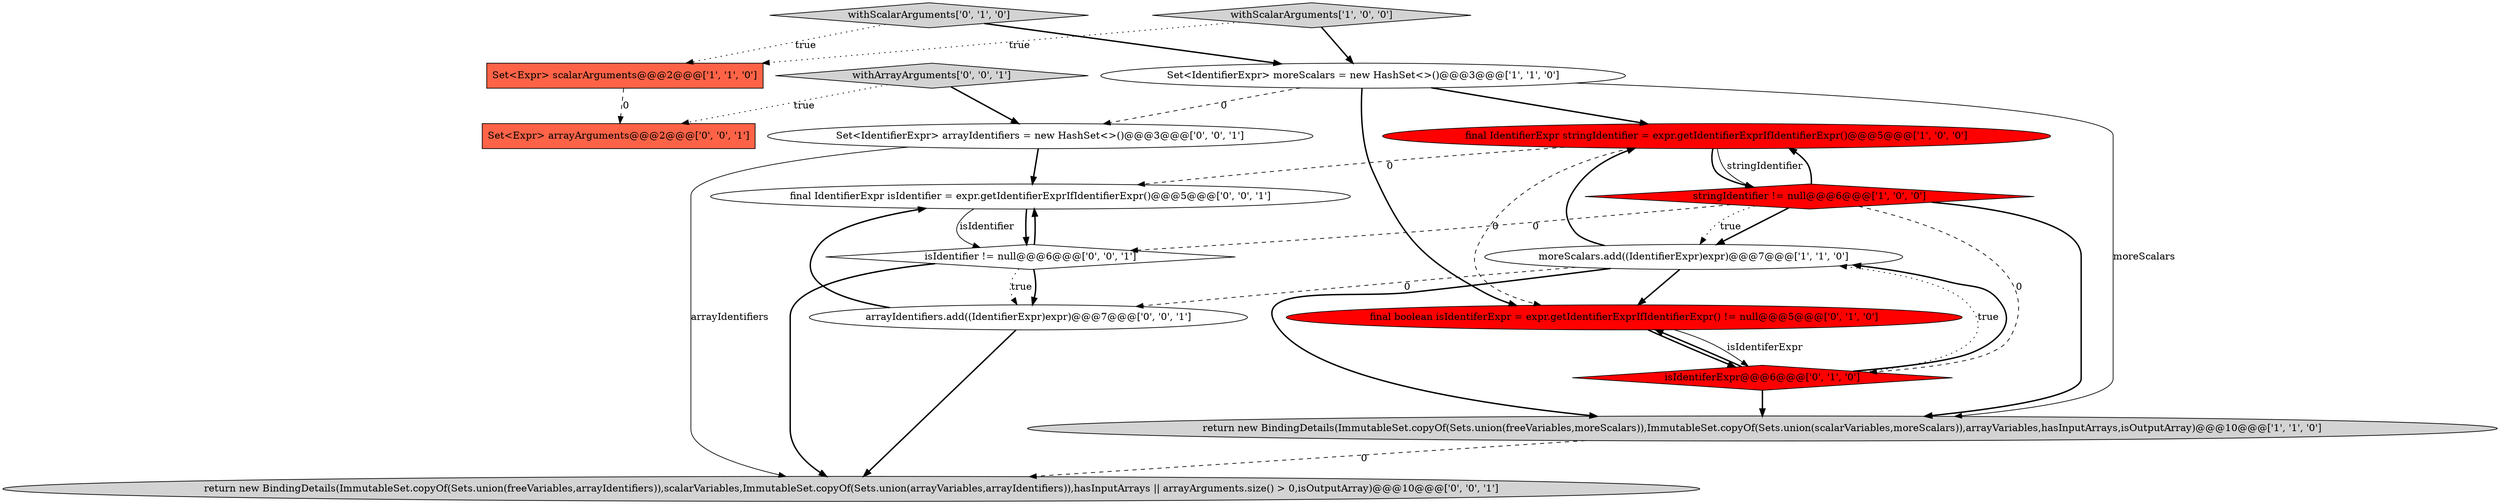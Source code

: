 digraph {
10 [style = filled, label = "withArrayArguments['0', '0', '1']", fillcolor = lightgray, shape = diamond image = "AAA0AAABBB3BBB"];
2 [style = filled, label = "return new BindingDetails(ImmutableSet.copyOf(Sets.union(freeVariables,moreScalars)),ImmutableSet.copyOf(Sets.union(scalarVariables,moreScalars)),arrayVariables,hasInputArrays,isOutputArray)@@@10@@@['1', '1', '0']", fillcolor = lightgray, shape = ellipse image = "AAA0AAABBB1BBB"];
0 [style = filled, label = "stringIdentifier != null@@@6@@@['1', '0', '0']", fillcolor = red, shape = diamond image = "AAA1AAABBB1BBB"];
8 [style = filled, label = "withScalarArguments['0', '1', '0']", fillcolor = lightgray, shape = diamond image = "AAA0AAABBB2BBB"];
6 [style = filled, label = "moreScalars.add((IdentifierExpr)expr)@@@7@@@['1', '1', '0']", fillcolor = white, shape = ellipse image = "AAA0AAABBB1BBB"];
15 [style = filled, label = "isIdentifier != null@@@6@@@['0', '0', '1']", fillcolor = white, shape = diamond image = "AAA0AAABBB3BBB"];
3 [style = filled, label = "final IdentifierExpr stringIdentifier = expr.getIdentifierExprIfIdentifierExpr()@@@5@@@['1', '0', '0']", fillcolor = red, shape = ellipse image = "AAA1AAABBB1BBB"];
4 [style = filled, label = "Set<IdentifierExpr> moreScalars = new HashSet<>()@@@3@@@['1', '1', '0']", fillcolor = white, shape = ellipse image = "AAA0AAABBB1BBB"];
11 [style = filled, label = "return new BindingDetails(ImmutableSet.copyOf(Sets.union(freeVariables,arrayIdentifiers)),scalarVariables,ImmutableSet.copyOf(Sets.union(arrayVariables,arrayIdentifiers)),hasInputArrays || arrayArguments.size() > 0,isOutputArray)@@@10@@@['0', '0', '1']", fillcolor = lightgray, shape = ellipse image = "AAA0AAABBB3BBB"];
16 [style = filled, label = "Set<Expr> arrayArguments@@@2@@@['0', '0', '1']", fillcolor = tomato, shape = box image = "AAA0AAABBB3BBB"];
5 [style = filled, label = "withScalarArguments['1', '0', '0']", fillcolor = lightgray, shape = diamond image = "AAA0AAABBB1BBB"];
7 [style = filled, label = "isIdentiferExpr@@@6@@@['0', '1', '0']", fillcolor = red, shape = diamond image = "AAA1AAABBB2BBB"];
12 [style = filled, label = "Set<IdentifierExpr> arrayIdentifiers = new HashSet<>()@@@3@@@['0', '0', '1']", fillcolor = white, shape = ellipse image = "AAA0AAABBB3BBB"];
1 [style = filled, label = "Set<Expr> scalarArguments@@@2@@@['1', '1', '0']", fillcolor = tomato, shape = box image = "AAA0AAABBB1BBB"];
14 [style = filled, label = "final IdentifierExpr isIdentifier = expr.getIdentifierExprIfIdentifierExpr()@@@5@@@['0', '0', '1']", fillcolor = white, shape = ellipse image = "AAA0AAABBB3BBB"];
9 [style = filled, label = "final boolean isIdentiferExpr = expr.getIdentifierExprIfIdentifierExpr() != null@@@5@@@['0', '1', '0']", fillcolor = red, shape = ellipse image = "AAA1AAABBB2BBB"];
13 [style = filled, label = "arrayIdentifiers.add((IdentifierExpr)expr)@@@7@@@['0', '0', '1']", fillcolor = white, shape = ellipse image = "AAA0AAABBB3BBB"];
0->3 [style = bold, label=""];
4->9 [style = bold, label=""];
6->3 [style = bold, label=""];
4->3 [style = bold, label=""];
7->6 [style = dotted, label="true"];
15->13 [style = bold, label=""];
15->14 [style = bold, label=""];
0->6 [style = bold, label=""];
4->2 [style = solid, label="moreScalars"];
5->1 [style = dotted, label="true"];
0->2 [style = bold, label=""];
0->15 [style = dashed, label="0"];
12->11 [style = solid, label="arrayIdentifiers"];
9->7 [style = bold, label=""];
0->6 [style = dotted, label="true"];
13->11 [style = bold, label=""];
3->0 [style = bold, label=""];
4->12 [style = dashed, label="0"];
15->13 [style = dotted, label="true"];
6->2 [style = bold, label=""];
7->9 [style = bold, label=""];
8->1 [style = dotted, label="true"];
9->7 [style = solid, label="isIdentiferExpr"];
6->13 [style = dashed, label="0"];
15->11 [style = bold, label=""];
3->9 [style = dashed, label="0"];
10->12 [style = bold, label=""];
7->2 [style = bold, label=""];
1->16 [style = dashed, label="0"];
14->15 [style = solid, label="isIdentifier"];
5->4 [style = bold, label=""];
7->6 [style = bold, label=""];
12->14 [style = bold, label=""];
3->0 [style = solid, label="stringIdentifier"];
2->11 [style = dashed, label="0"];
14->15 [style = bold, label=""];
8->4 [style = bold, label=""];
6->9 [style = bold, label=""];
3->14 [style = dashed, label="0"];
0->7 [style = dashed, label="0"];
10->16 [style = dotted, label="true"];
13->14 [style = bold, label=""];
}
